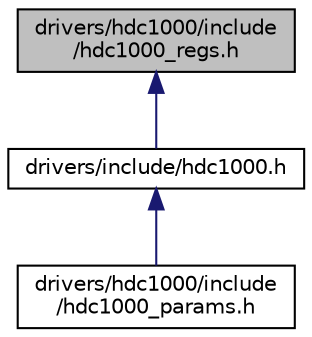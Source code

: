 digraph "drivers/hdc1000/include/hdc1000_regs.h"
{
 // LATEX_PDF_SIZE
  edge [fontname="Helvetica",fontsize="10",labelfontname="Helvetica",labelfontsize="10"];
  node [fontname="Helvetica",fontsize="10",shape=record];
  Node1 [label="drivers/hdc1000/include\l/hdc1000_regs.h",height=0.2,width=0.4,color="black", fillcolor="grey75", style="filled", fontcolor="black",tooltip="Register definitions for HDC1000 devices."];
  Node1 -> Node2 [dir="back",color="midnightblue",fontsize="10",style="solid",fontname="Helvetica"];
  Node2 [label="drivers/include/hdc1000.h",height=0.2,width=0.4,color="black", fillcolor="white", style="filled",URL="$hdc1000_8h.html",tooltip="Interface definition for the HDC1000 sensor driver."];
  Node2 -> Node3 [dir="back",color="midnightblue",fontsize="10",style="solid",fontname="Helvetica"];
  Node3 [label="drivers/hdc1000/include\l/hdc1000_params.h",height=0.2,width=0.4,color="black", fillcolor="white", style="filled",URL="$hdc1000__params_8h.html",tooltip="Default configuration for HDC1000 devices."];
}

